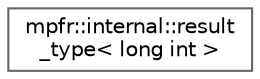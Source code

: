 digraph "类继承关系图"
{
 // LATEX_PDF_SIZE
  bgcolor="transparent";
  edge [fontname=Helvetica,fontsize=10,labelfontname=Helvetica,labelfontsize=10];
  node [fontname=Helvetica,fontsize=10,shape=box,height=0.2,width=0.4];
  rankdir="LR";
  Node0 [id="Node000000",label="mpfr::internal::result\l_type\< long int \>",height=0.2,width=0.4,color="grey40", fillcolor="white", style="filled",URL="$structmpfr_1_1internal_1_1result__type_3_01long_01int_01_4.html",tooltip=" "];
}
